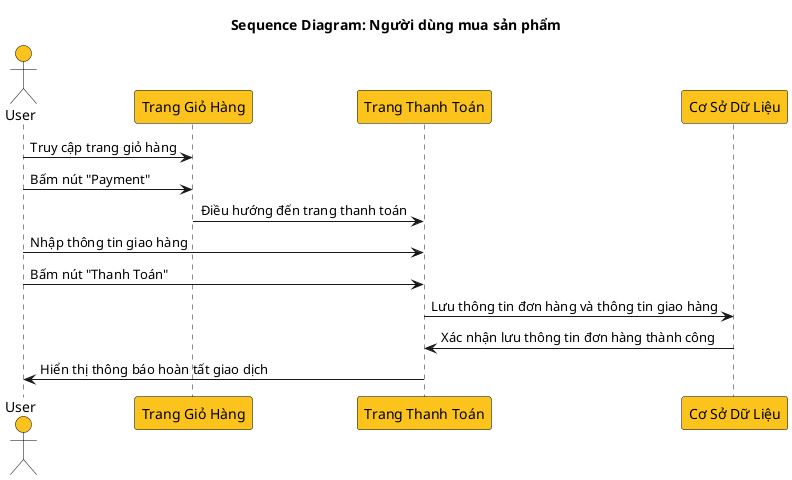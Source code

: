 @startuml
title Sequence Diagram: Người dùng mua sản phẩm

skinparam actor {
    BackgroundColor FBC31C
    BorderColor Black
    FontColor Black
}

skinparam participant {
    BackgroundColor FBC31C
    BorderColor Black
    FontColor Black
}

actor User
participant CartPage as "Trang Giỏ Hàng"
participant CheckoutPage as "Trang Thanh Toán"
participant Database as "Cơ Sở Dữ Liệu"

User -> CartPage : Truy cập trang giỏ hàng
User -> CartPage : Bấm nút "Payment"
CartPage -> CheckoutPage : Điều hướng đến trang thanh toán

User -> CheckoutPage : Nhập thông tin giao hàng
User -> CheckoutPage : Bấm nút "Thanh Toán"
CheckoutPage -> Database : Lưu thông tin đơn hàng và thông tin giao hàng
Database -> CheckoutPage : Xác nhận lưu thông tin đơn hàng thành công
CheckoutPage -> User : Hiển thị thông báo hoàn tất giao dịch

@enduml
